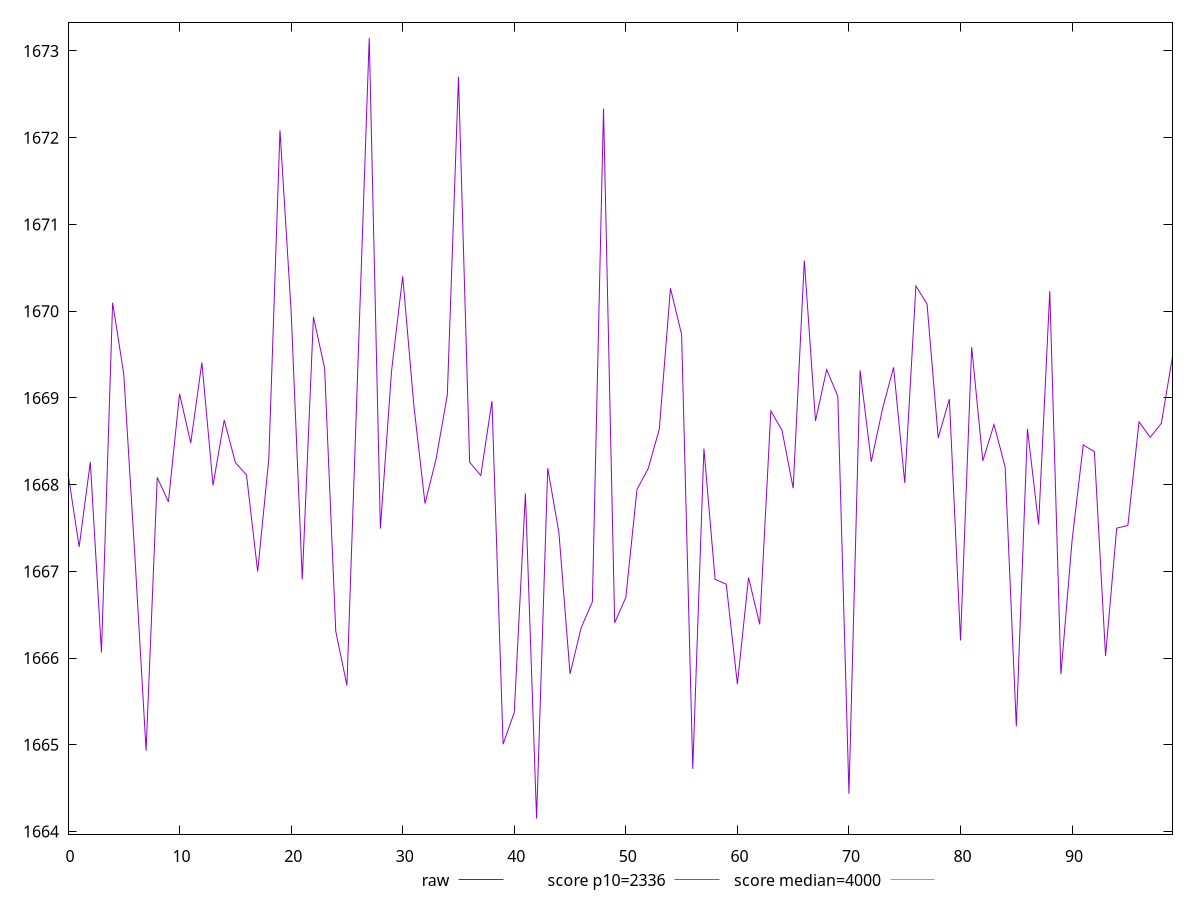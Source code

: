 reset

$raw <<EOF
0 1668.1299
1 1667.2834
2 1668.2605000000003
3 1666.0650999999998
4 1670.0987
5 1669.2729
6 1667.1632
7 1664.9336
8 1668.0828000000001
9 1667.8015
10 1669.0463999999997
11 1668.4811
12 1669.4086
13 1667.9921
14 1668.7439999999997
15 1668.2552
16 1668.1109999999999
17 1666.9977999999996
18 1668.2971999999997
19 1672.0859999999998
20 1669.9990999999998
21 1666.9078
22 1669.9338999999998
23 1669.3424999999997
24 1666.3091
25 1665.6854999999996
26 1669.4301999999996
27 1673.1508
28 1667.4936000000002
29 1669.3098000000005
30 1670.4017999999996
31 1668.9126
32 1667.7824
33 1668.3002999999999
34 1669.0333999999998
35 1672.703
36 1668.2589999999996
37 1668.1057999999998
38 1668.9629
39 1665.0066999999995
40 1665.3749999999998
41 1667.8978000000002
42 1664.1504999999997
43 1668.1907
44 1667.4486
45 1665.8179
46 1666.3513000000003
47 1666.6482999999996
48 1672.3348999999998
49 1666.4079000000002
50 1666.6989999999996
51 1667.9455000000003
52 1668.1841000000002
53 1668.6387999999997
54 1670.2643999999996
55 1669.7303000000002
56 1664.7232999999999
57 1668.4144000000001
58 1666.9087000000004
59 1666.8515000000002
60 1665.6988999999999
61 1666.9298999999999
62 1666.3886000000002
63 1668.8500000000001
64 1668.6259999999997
65 1667.9592999999998
66 1670.5841999999998
67 1668.7339
68 1669.3264
69 1669.0207
70 1664.4357000000005
71 1669.3182000000002
72 1668.2639
73 1668.8700999999999
74 1669.3533000000002
75 1668.0208
76 1670.2910000000002
77 1670.0817999999997
78 1668.5391000000004
79 1668.9858000000002
80 1666.2039
81 1669.5854
82 1668.2732999999998
83 1668.6932000000002
84 1668.2031000000002
85 1665.2136999999998
86 1668.6424000000002
87 1667.5410000000002
88 1670.2305999999999
89 1665.8134
90 1667.3575
91 1668.4581999999998
92 1668.3798000000002
93 1666.025
94 1667.4982999999997
95 1667.5299000000002
96 1668.7241999999999
97 1668.5458
98 1668.7069999999999
99 1669.4754999999998
EOF

set key outside below
set xrange [0:99]
set yrange [1663.9704939999997:1673.330806]
set terminal svg size 640, 490 enhanced background rgb 'white'
set output "report_00007_2020-12-11T15:55:29.892Z/first-meaningful-paint/samples/pages+cached+noexternal+nocss/raw/values.svg"

plot $raw title "raw" with line, \
     2336 title "score p10=2336", \
     4000 title "score median=4000"

reset
